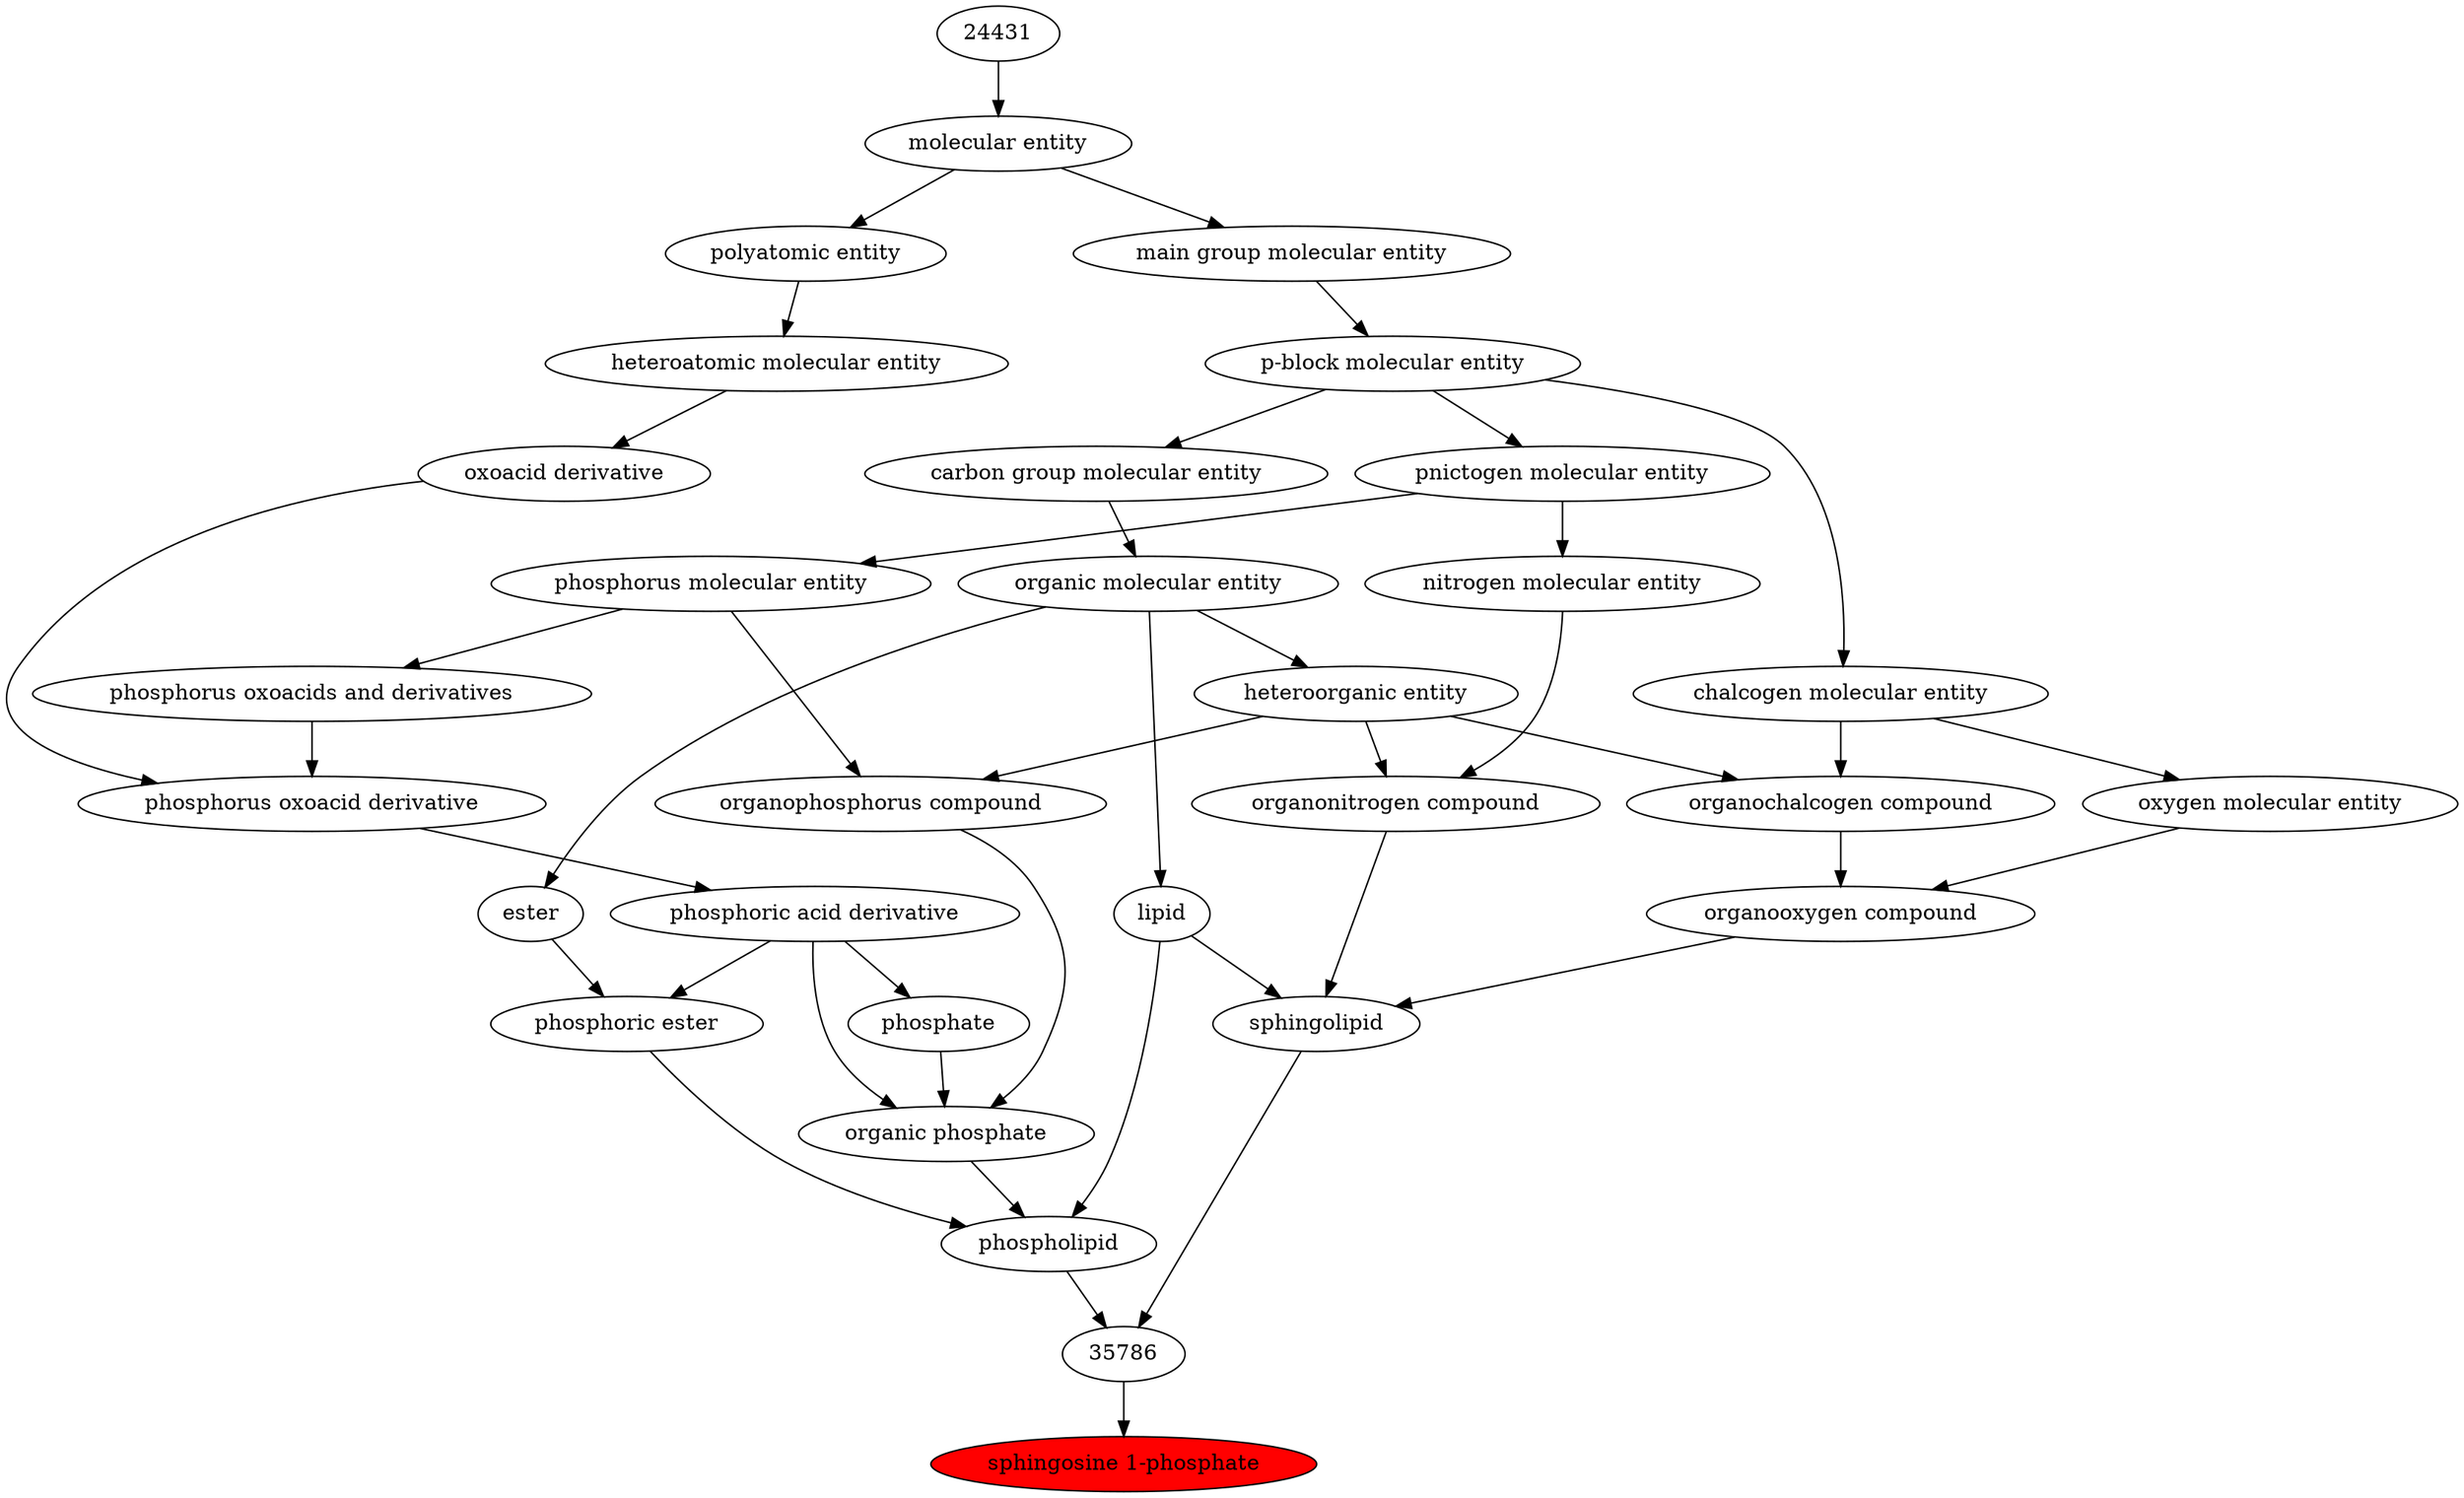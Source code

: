 digraph tree{ 
37550 [label="sphingosine 1-phosphate" fillcolor=red style=filled]
35786 -> 37550
35786 [label="35786"]
16247 -> 35786
26739 -> 35786
16247 [label="phospholipid"]
37734 -> 16247
25703 -> 16247
18059 -> 16247
26739 [label="sphingolipid"]
36963 -> 26739
35352 -> 26739
18059 -> 26739
37734 [label="phosphoric ester"]
26079 -> 37734
35701 -> 37734
25703 [label="organic phosphate"]
26079 -> 25703
25710 -> 25703
26020 -> 25703
18059 [label="lipid"]
50860 -> 18059
36963 [label="organooxygen compound"]
36962 -> 36963
25806 -> 36963
35352 [label="organonitrogen compound"]
51143 -> 35352
33285 -> 35352
26079 [label="phosphoric acid derivative"]
36359 -> 26079
35701 [label="ester"]
50860 -> 35701
25710 [label="organophosphorus compound"]
33285 -> 25710
26082 -> 25710
26020 [label="phosphate"]
26079 -> 26020
50860 [label="organic molecular entity"]
33582 -> 50860
36962 [label="organochalcogen compound"]
33285 -> 36962
33304 -> 36962
25806 [label="oxygen molecular entity"]
33304 -> 25806
51143 [label="nitrogen molecular entity"]
33302 -> 51143
33285 [label="heteroorganic entity"]
50860 -> 33285
36359 [label="phosphorus oxoacid derivative"]
33241 -> 36359
36360 -> 36359
26082 [label="phosphorus molecular entity"]
33302 -> 26082
33582 [label="carbon group molecular entity"]
33675 -> 33582
33304 [label="chalcogen molecular entity"]
33675 -> 33304
33302 [label="pnictogen molecular entity"]
33675 -> 33302
33241 [label="oxoacid derivative"]
37577 -> 33241
36360 [label="phosphorus oxoacids and derivatives"]
26082 -> 36360
33675 [label="p-block molecular entity"]
33579 -> 33675
37577 [label="heteroatomic molecular entity"]
36357 -> 37577
33579 [label="main group molecular entity"]
23367 -> 33579
36357 [label="polyatomic entity"]
23367 -> 36357
23367 [label="molecular entity"]
24431 -> 23367
24431 [label="24431"]
}